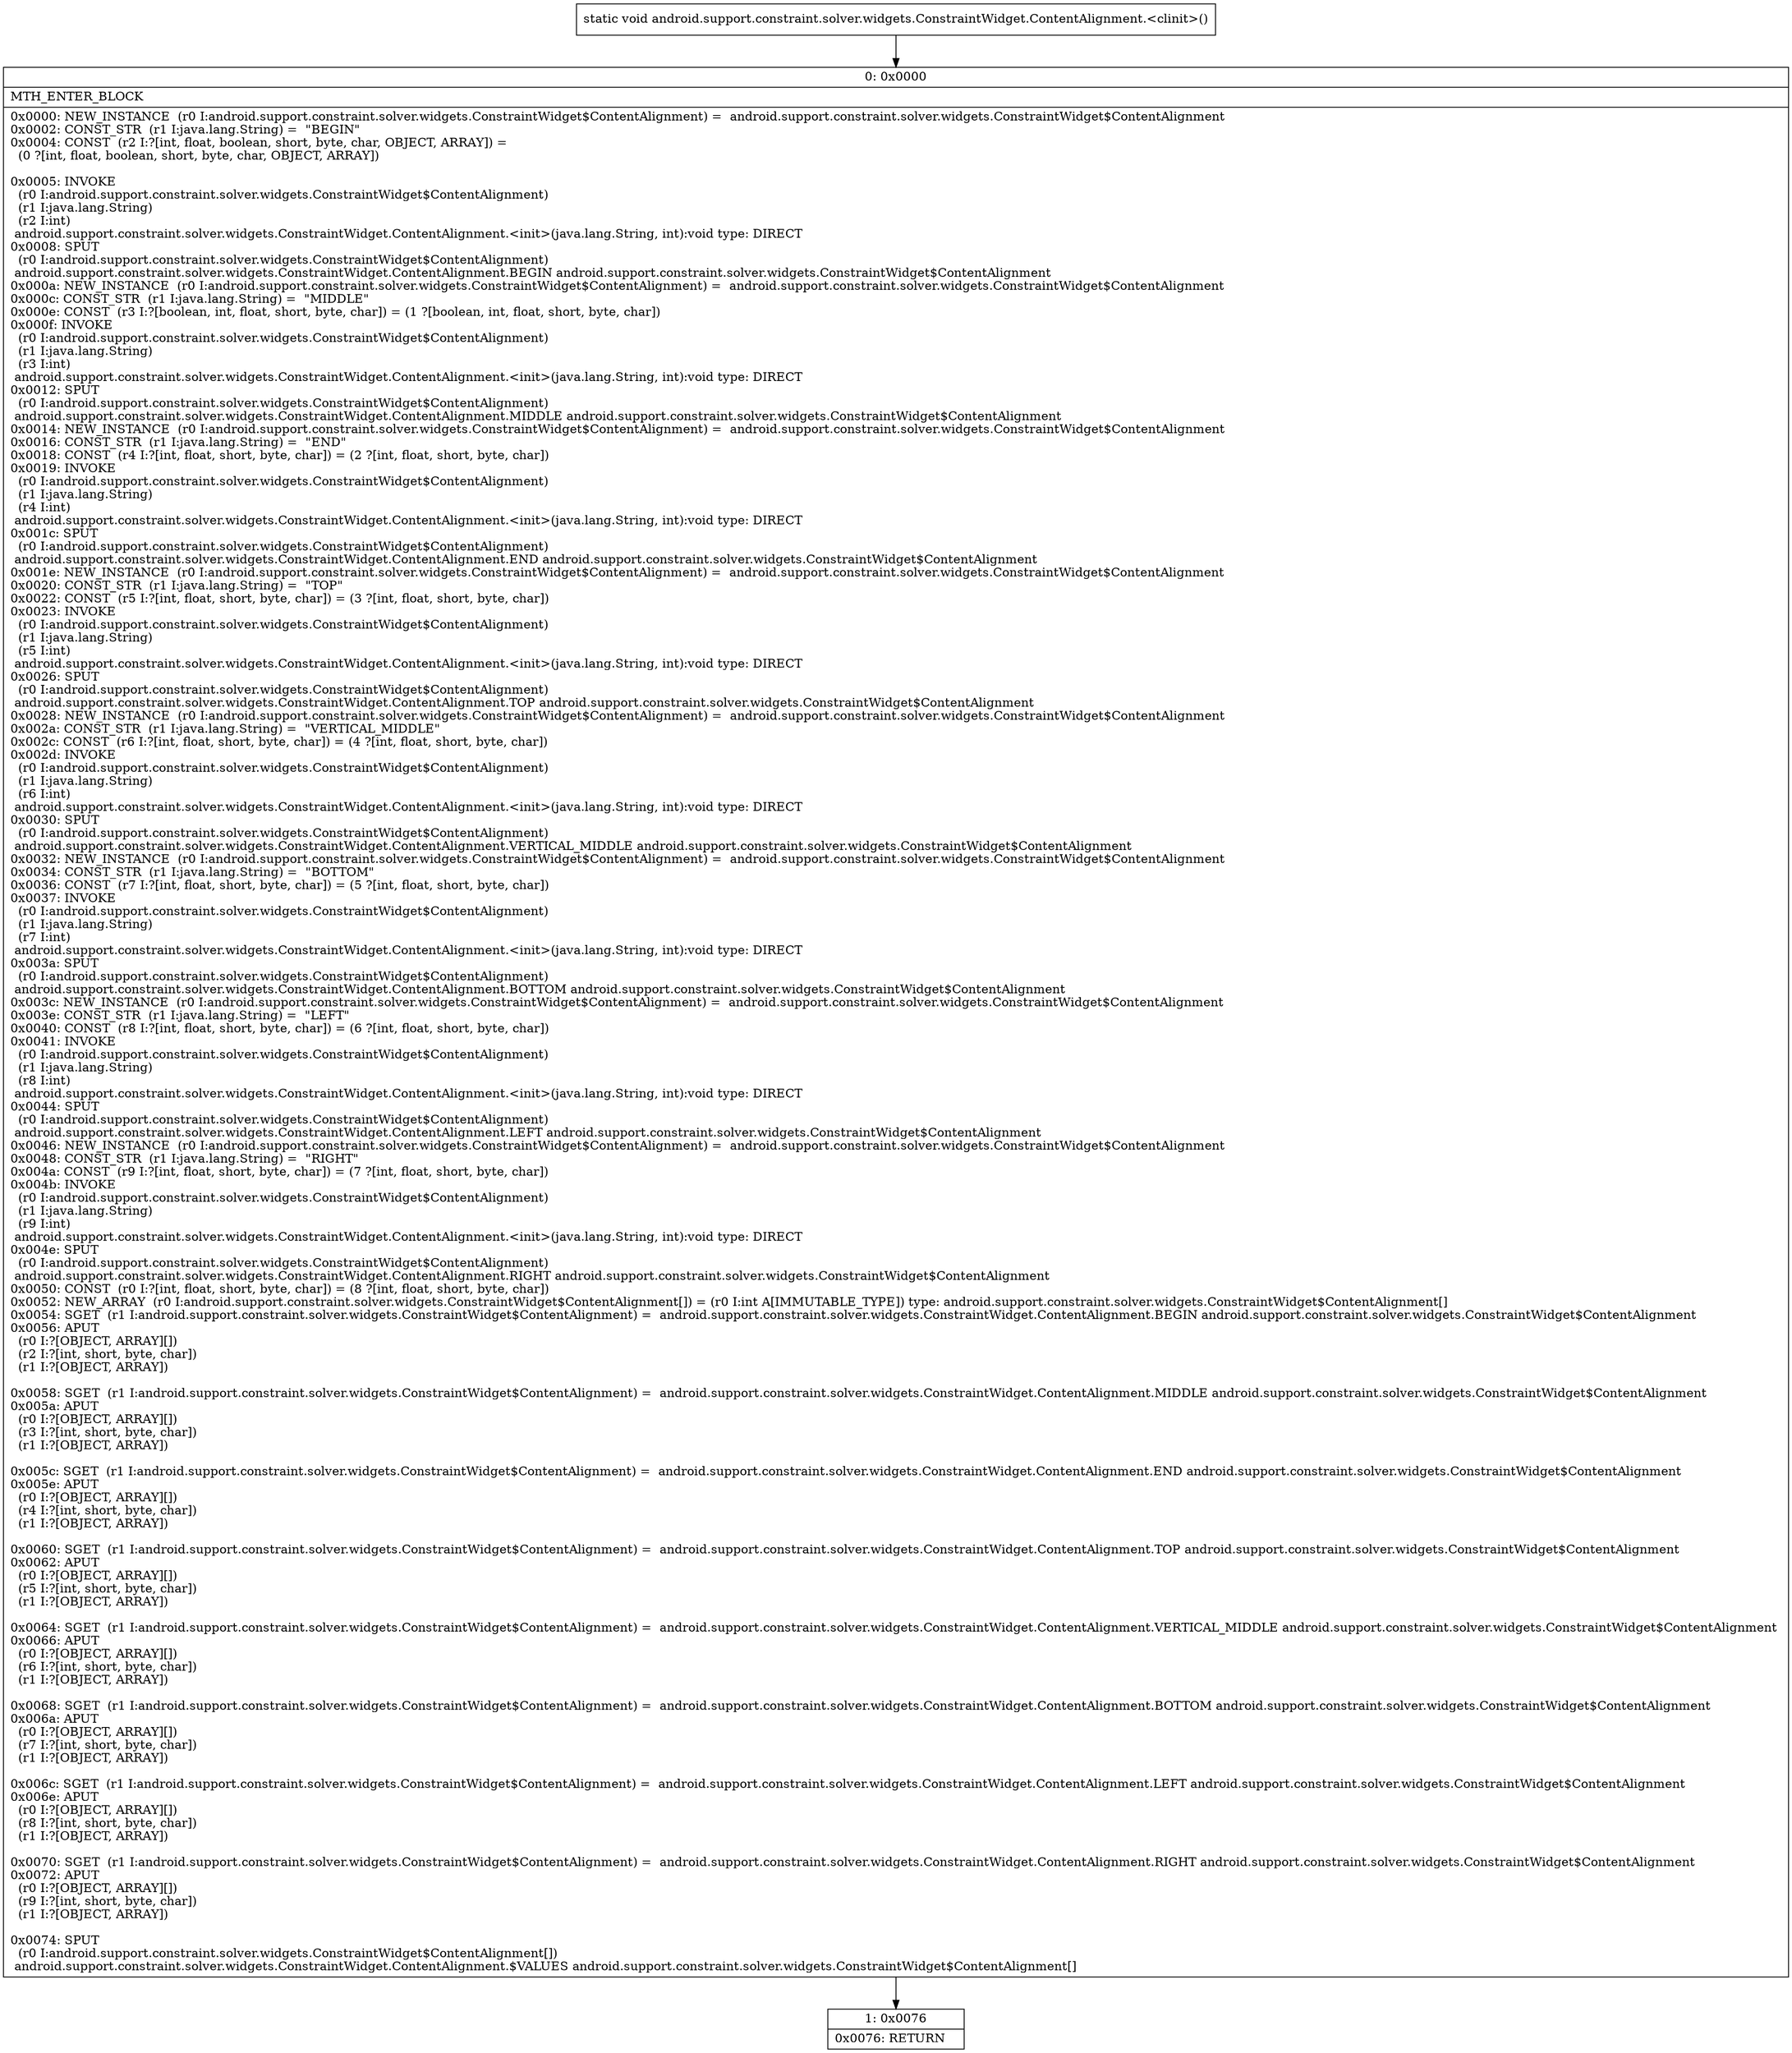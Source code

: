 digraph "CFG forandroid.support.constraint.solver.widgets.ConstraintWidget.ContentAlignment.\<clinit\>()V" {
Node_0 [shape=record,label="{0\:\ 0x0000|MTH_ENTER_BLOCK\l|0x0000: NEW_INSTANCE  (r0 I:android.support.constraint.solver.widgets.ConstraintWidget$ContentAlignment) =  android.support.constraint.solver.widgets.ConstraintWidget$ContentAlignment \l0x0002: CONST_STR  (r1 I:java.lang.String) =  \"BEGIN\" \l0x0004: CONST  (r2 I:?[int, float, boolean, short, byte, char, OBJECT, ARRAY]) = \l  (0 ?[int, float, boolean, short, byte, char, OBJECT, ARRAY])\l \l0x0005: INVOKE  \l  (r0 I:android.support.constraint.solver.widgets.ConstraintWidget$ContentAlignment)\l  (r1 I:java.lang.String)\l  (r2 I:int)\l android.support.constraint.solver.widgets.ConstraintWidget.ContentAlignment.\<init\>(java.lang.String, int):void type: DIRECT \l0x0008: SPUT  \l  (r0 I:android.support.constraint.solver.widgets.ConstraintWidget$ContentAlignment)\l android.support.constraint.solver.widgets.ConstraintWidget.ContentAlignment.BEGIN android.support.constraint.solver.widgets.ConstraintWidget$ContentAlignment \l0x000a: NEW_INSTANCE  (r0 I:android.support.constraint.solver.widgets.ConstraintWidget$ContentAlignment) =  android.support.constraint.solver.widgets.ConstraintWidget$ContentAlignment \l0x000c: CONST_STR  (r1 I:java.lang.String) =  \"MIDDLE\" \l0x000e: CONST  (r3 I:?[boolean, int, float, short, byte, char]) = (1 ?[boolean, int, float, short, byte, char]) \l0x000f: INVOKE  \l  (r0 I:android.support.constraint.solver.widgets.ConstraintWidget$ContentAlignment)\l  (r1 I:java.lang.String)\l  (r3 I:int)\l android.support.constraint.solver.widgets.ConstraintWidget.ContentAlignment.\<init\>(java.lang.String, int):void type: DIRECT \l0x0012: SPUT  \l  (r0 I:android.support.constraint.solver.widgets.ConstraintWidget$ContentAlignment)\l android.support.constraint.solver.widgets.ConstraintWidget.ContentAlignment.MIDDLE android.support.constraint.solver.widgets.ConstraintWidget$ContentAlignment \l0x0014: NEW_INSTANCE  (r0 I:android.support.constraint.solver.widgets.ConstraintWidget$ContentAlignment) =  android.support.constraint.solver.widgets.ConstraintWidget$ContentAlignment \l0x0016: CONST_STR  (r1 I:java.lang.String) =  \"END\" \l0x0018: CONST  (r4 I:?[int, float, short, byte, char]) = (2 ?[int, float, short, byte, char]) \l0x0019: INVOKE  \l  (r0 I:android.support.constraint.solver.widgets.ConstraintWidget$ContentAlignment)\l  (r1 I:java.lang.String)\l  (r4 I:int)\l android.support.constraint.solver.widgets.ConstraintWidget.ContentAlignment.\<init\>(java.lang.String, int):void type: DIRECT \l0x001c: SPUT  \l  (r0 I:android.support.constraint.solver.widgets.ConstraintWidget$ContentAlignment)\l android.support.constraint.solver.widgets.ConstraintWidget.ContentAlignment.END android.support.constraint.solver.widgets.ConstraintWidget$ContentAlignment \l0x001e: NEW_INSTANCE  (r0 I:android.support.constraint.solver.widgets.ConstraintWidget$ContentAlignment) =  android.support.constraint.solver.widgets.ConstraintWidget$ContentAlignment \l0x0020: CONST_STR  (r1 I:java.lang.String) =  \"TOP\" \l0x0022: CONST  (r5 I:?[int, float, short, byte, char]) = (3 ?[int, float, short, byte, char]) \l0x0023: INVOKE  \l  (r0 I:android.support.constraint.solver.widgets.ConstraintWidget$ContentAlignment)\l  (r1 I:java.lang.String)\l  (r5 I:int)\l android.support.constraint.solver.widgets.ConstraintWidget.ContentAlignment.\<init\>(java.lang.String, int):void type: DIRECT \l0x0026: SPUT  \l  (r0 I:android.support.constraint.solver.widgets.ConstraintWidget$ContentAlignment)\l android.support.constraint.solver.widgets.ConstraintWidget.ContentAlignment.TOP android.support.constraint.solver.widgets.ConstraintWidget$ContentAlignment \l0x0028: NEW_INSTANCE  (r0 I:android.support.constraint.solver.widgets.ConstraintWidget$ContentAlignment) =  android.support.constraint.solver.widgets.ConstraintWidget$ContentAlignment \l0x002a: CONST_STR  (r1 I:java.lang.String) =  \"VERTICAL_MIDDLE\" \l0x002c: CONST  (r6 I:?[int, float, short, byte, char]) = (4 ?[int, float, short, byte, char]) \l0x002d: INVOKE  \l  (r0 I:android.support.constraint.solver.widgets.ConstraintWidget$ContentAlignment)\l  (r1 I:java.lang.String)\l  (r6 I:int)\l android.support.constraint.solver.widgets.ConstraintWidget.ContentAlignment.\<init\>(java.lang.String, int):void type: DIRECT \l0x0030: SPUT  \l  (r0 I:android.support.constraint.solver.widgets.ConstraintWidget$ContentAlignment)\l android.support.constraint.solver.widgets.ConstraintWidget.ContentAlignment.VERTICAL_MIDDLE android.support.constraint.solver.widgets.ConstraintWidget$ContentAlignment \l0x0032: NEW_INSTANCE  (r0 I:android.support.constraint.solver.widgets.ConstraintWidget$ContentAlignment) =  android.support.constraint.solver.widgets.ConstraintWidget$ContentAlignment \l0x0034: CONST_STR  (r1 I:java.lang.String) =  \"BOTTOM\" \l0x0036: CONST  (r7 I:?[int, float, short, byte, char]) = (5 ?[int, float, short, byte, char]) \l0x0037: INVOKE  \l  (r0 I:android.support.constraint.solver.widgets.ConstraintWidget$ContentAlignment)\l  (r1 I:java.lang.String)\l  (r7 I:int)\l android.support.constraint.solver.widgets.ConstraintWidget.ContentAlignment.\<init\>(java.lang.String, int):void type: DIRECT \l0x003a: SPUT  \l  (r0 I:android.support.constraint.solver.widgets.ConstraintWidget$ContentAlignment)\l android.support.constraint.solver.widgets.ConstraintWidget.ContentAlignment.BOTTOM android.support.constraint.solver.widgets.ConstraintWidget$ContentAlignment \l0x003c: NEW_INSTANCE  (r0 I:android.support.constraint.solver.widgets.ConstraintWidget$ContentAlignment) =  android.support.constraint.solver.widgets.ConstraintWidget$ContentAlignment \l0x003e: CONST_STR  (r1 I:java.lang.String) =  \"LEFT\" \l0x0040: CONST  (r8 I:?[int, float, short, byte, char]) = (6 ?[int, float, short, byte, char]) \l0x0041: INVOKE  \l  (r0 I:android.support.constraint.solver.widgets.ConstraintWidget$ContentAlignment)\l  (r1 I:java.lang.String)\l  (r8 I:int)\l android.support.constraint.solver.widgets.ConstraintWidget.ContentAlignment.\<init\>(java.lang.String, int):void type: DIRECT \l0x0044: SPUT  \l  (r0 I:android.support.constraint.solver.widgets.ConstraintWidget$ContentAlignment)\l android.support.constraint.solver.widgets.ConstraintWidget.ContentAlignment.LEFT android.support.constraint.solver.widgets.ConstraintWidget$ContentAlignment \l0x0046: NEW_INSTANCE  (r0 I:android.support.constraint.solver.widgets.ConstraintWidget$ContentAlignment) =  android.support.constraint.solver.widgets.ConstraintWidget$ContentAlignment \l0x0048: CONST_STR  (r1 I:java.lang.String) =  \"RIGHT\" \l0x004a: CONST  (r9 I:?[int, float, short, byte, char]) = (7 ?[int, float, short, byte, char]) \l0x004b: INVOKE  \l  (r0 I:android.support.constraint.solver.widgets.ConstraintWidget$ContentAlignment)\l  (r1 I:java.lang.String)\l  (r9 I:int)\l android.support.constraint.solver.widgets.ConstraintWidget.ContentAlignment.\<init\>(java.lang.String, int):void type: DIRECT \l0x004e: SPUT  \l  (r0 I:android.support.constraint.solver.widgets.ConstraintWidget$ContentAlignment)\l android.support.constraint.solver.widgets.ConstraintWidget.ContentAlignment.RIGHT android.support.constraint.solver.widgets.ConstraintWidget$ContentAlignment \l0x0050: CONST  (r0 I:?[int, float, short, byte, char]) = (8 ?[int, float, short, byte, char]) \l0x0052: NEW_ARRAY  (r0 I:android.support.constraint.solver.widgets.ConstraintWidget$ContentAlignment[]) = (r0 I:int A[IMMUTABLE_TYPE]) type: android.support.constraint.solver.widgets.ConstraintWidget$ContentAlignment[] \l0x0054: SGET  (r1 I:android.support.constraint.solver.widgets.ConstraintWidget$ContentAlignment) =  android.support.constraint.solver.widgets.ConstraintWidget.ContentAlignment.BEGIN android.support.constraint.solver.widgets.ConstraintWidget$ContentAlignment \l0x0056: APUT  \l  (r0 I:?[OBJECT, ARRAY][])\l  (r2 I:?[int, short, byte, char])\l  (r1 I:?[OBJECT, ARRAY])\l \l0x0058: SGET  (r1 I:android.support.constraint.solver.widgets.ConstraintWidget$ContentAlignment) =  android.support.constraint.solver.widgets.ConstraintWidget.ContentAlignment.MIDDLE android.support.constraint.solver.widgets.ConstraintWidget$ContentAlignment \l0x005a: APUT  \l  (r0 I:?[OBJECT, ARRAY][])\l  (r3 I:?[int, short, byte, char])\l  (r1 I:?[OBJECT, ARRAY])\l \l0x005c: SGET  (r1 I:android.support.constraint.solver.widgets.ConstraintWidget$ContentAlignment) =  android.support.constraint.solver.widgets.ConstraintWidget.ContentAlignment.END android.support.constraint.solver.widgets.ConstraintWidget$ContentAlignment \l0x005e: APUT  \l  (r0 I:?[OBJECT, ARRAY][])\l  (r4 I:?[int, short, byte, char])\l  (r1 I:?[OBJECT, ARRAY])\l \l0x0060: SGET  (r1 I:android.support.constraint.solver.widgets.ConstraintWidget$ContentAlignment) =  android.support.constraint.solver.widgets.ConstraintWidget.ContentAlignment.TOP android.support.constraint.solver.widgets.ConstraintWidget$ContentAlignment \l0x0062: APUT  \l  (r0 I:?[OBJECT, ARRAY][])\l  (r5 I:?[int, short, byte, char])\l  (r1 I:?[OBJECT, ARRAY])\l \l0x0064: SGET  (r1 I:android.support.constraint.solver.widgets.ConstraintWidget$ContentAlignment) =  android.support.constraint.solver.widgets.ConstraintWidget.ContentAlignment.VERTICAL_MIDDLE android.support.constraint.solver.widgets.ConstraintWidget$ContentAlignment \l0x0066: APUT  \l  (r0 I:?[OBJECT, ARRAY][])\l  (r6 I:?[int, short, byte, char])\l  (r1 I:?[OBJECT, ARRAY])\l \l0x0068: SGET  (r1 I:android.support.constraint.solver.widgets.ConstraintWidget$ContentAlignment) =  android.support.constraint.solver.widgets.ConstraintWidget.ContentAlignment.BOTTOM android.support.constraint.solver.widgets.ConstraintWidget$ContentAlignment \l0x006a: APUT  \l  (r0 I:?[OBJECT, ARRAY][])\l  (r7 I:?[int, short, byte, char])\l  (r1 I:?[OBJECT, ARRAY])\l \l0x006c: SGET  (r1 I:android.support.constraint.solver.widgets.ConstraintWidget$ContentAlignment) =  android.support.constraint.solver.widgets.ConstraintWidget.ContentAlignment.LEFT android.support.constraint.solver.widgets.ConstraintWidget$ContentAlignment \l0x006e: APUT  \l  (r0 I:?[OBJECT, ARRAY][])\l  (r8 I:?[int, short, byte, char])\l  (r1 I:?[OBJECT, ARRAY])\l \l0x0070: SGET  (r1 I:android.support.constraint.solver.widgets.ConstraintWidget$ContentAlignment) =  android.support.constraint.solver.widgets.ConstraintWidget.ContentAlignment.RIGHT android.support.constraint.solver.widgets.ConstraintWidget$ContentAlignment \l0x0072: APUT  \l  (r0 I:?[OBJECT, ARRAY][])\l  (r9 I:?[int, short, byte, char])\l  (r1 I:?[OBJECT, ARRAY])\l \l0x0074: SPUT  \l  (r0 I:android.support.constraint.solver.widgets.ConstraintWidget$ContentAlignment[])\l android.support.constraint.solver.widgets.ConstraintWidget.ContentAlignment.$VALUES android.support.constraint.solver.widgets.ConstraintWidget$ContentAlignment[] \l}"];
Node_1 [shape=record,label="{1\:\ 0x0076|0x0076: RETURN   \l}"];
MethodNode[shape=record,label="{static void android.support.constraint.solver.widgets.ConstraintWidget.ContentAlignment.\<clinit\>() }"];
MethodNode -> Node_0;
Node_0 -> Node_1;
}


